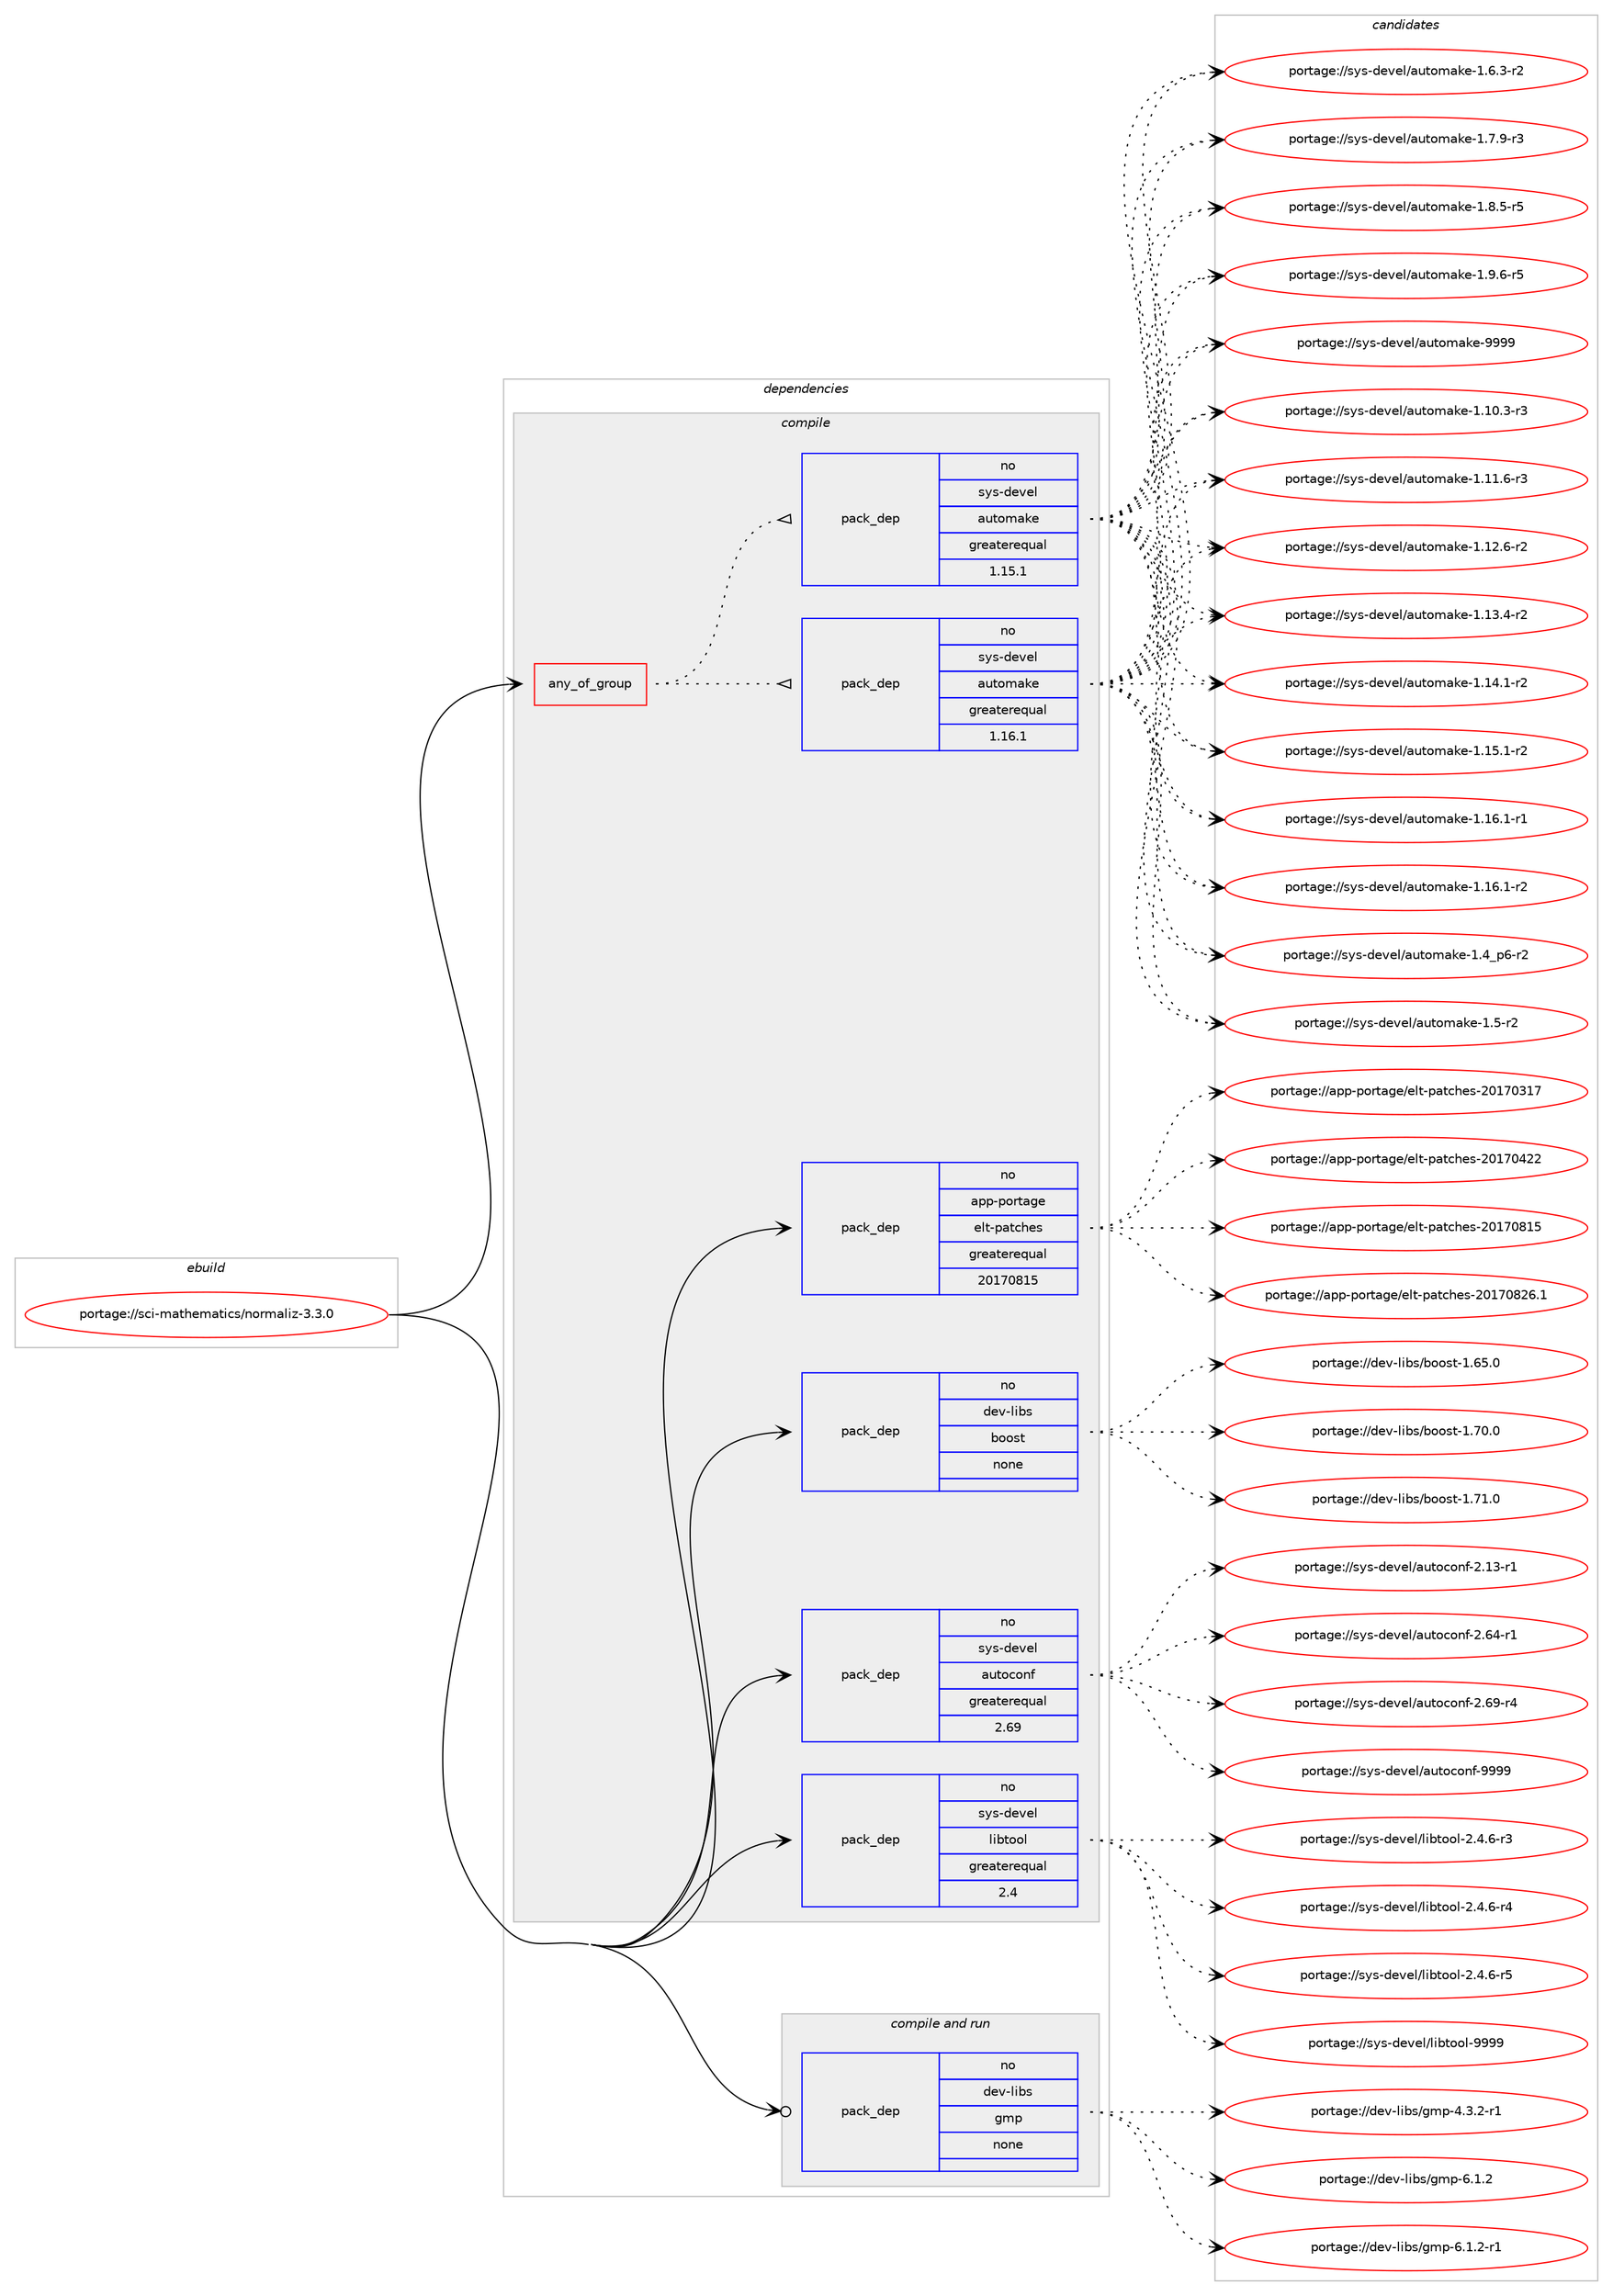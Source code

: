 digraph prolog {

# *************
# Graph options
# *************

newrank=true;
concentrate=true;
compound=true;
graph [rankdir=LR,fontname=Helvetica,fontsize=10,ranksep=1.5];#, ranksep=2.5, nodesep=0.2];
edge  [arrowhead=vee];
node  [fontname=Helvetica,fontsize=10];

# **********
# The ebuild
# **********

subgraph cluster_leftcol {
color=gray;
rank=same;
label=<<i>ebuild</i>>;
id [label="portage://sci-mathematics/normaliz-3.3.0", color=red, width=4, href="../sci-mathematics/normaliz-3.3.0.svg"];
}

# ****************
# The dependencies
# ****************

subgraph cluster_midcol {
color=gray;
label=<<i>dependencies</i>>;
subgraph cluster_compile {
fillcolor="#eeeeee";
style=filled;
label=<<i>compile</i>>;
subgraph any6507 {
dependency394680 [label=<<TABLE BORDER="0" CELLBORDER="1" CELLSPACING="0" CELLPADDING="4"><TR><TD CELLPADDING="10">any_of_group</TD></TR></TABLE>>, shape=none, color=red];subgraph pack290283 {
dependency394681 [label=<<TABLE BORDER="0" CELLBORDER="1" CELLSPACING="0" CELLPADDING="4" WIDTH="220"><TR><TD ROWSPAN="6" CELLPADDING="30">pack_dep</TD></TR><TR><TD WIDTH="110">no</TD></TR><TR><TD>sys-devel</TD></TR><TR><TD>automake</TD></TR><TR><TD>greaterequal</TD></TR><TR><TD>1.16.1</TD></TR></TABLE>>, shape=none, color=blue];
}
dependency394680:e -> dependency394681:w [weight=20,style="dotted",arrowhead="oinv"];
subgraph pack290284 {
dependency394682 [label=<<TABLE BORDER="0" CELLBORDER="1" CELLSPACING="0" CELLPADDING="4" WIDTH="220"><TR><TD ROWSPAN="6" CELLPADDING="30">pack_dep</TD></TR><TR><TD WIDTH="110">no</TD></TR><TR><TD>sys-devel</TD></TR><TR><TD>automake</TD></TR><TR><TD>greaterequal</TD></TR><TR><TD>1.15.1</TD></TR></TABLE>>, shape=none, color=blue];
}
dependency394680:e -> dependency394682:w [weight=20,style="dotted",arrowhead="oinv"];
}
id:e -> dependency394680:w [weight=20,style="solid",arrowhead="vee"];
subgraph pack290285 {
dependency394683 [label=<<TABLE BORDER="0" CELLBORDER="1" CELLSPACING="0" CELLPADDING="4" WIDTH="220"><TR><TD ROWSPAN="6" CELLPADDING="30">pack_dep</TD></TR><TR><TD WIDTH="110">no</TD></TR><TR><TD>app-portage</TD></TR><TR><TD>elt-patches</TD></TR><TR><TD>greaterequal</TD></TR><TR><TD>20170815</TD></TR></TABLE>>, shape=none, color=blue];
}
id:e -> dependency394683:w [weight=20,style="solid",arrowhead="vee"];
subgraph pack290286 {
dependency394684 [label=<<TABLE BORDER="0" CELLBORDER="1" CELLSPACING="0" CELLPADDING="4" WIDTH="220"><TR><TD ROWSPAN="6" CELLPADDING="30">pack_dep</TD></TR><TR><TD WIDTH="110">no</TD></TR><TR><TD>dev-libs</TD></TR><TR><TD>boost</TD></TR><TR><TD>none</TD></TR><TR><TD></TD></TR></TABLE>>, shape=none, color=blue];
}
id:e -> dependency394684:w [weight=20,style="solid",arrowhead="vee"];
subgraph pack290287 {
dependency394685 [label=<<TABLE BORDER="0" CELLBORDER="1" CELLSPACING="0" CELLPADDING="4" WIDTH="220"><TR><TD ROWSPAN="6" CELLPADDING="30">pack_dep</TD></TR><TR><TD WIDTH="110">no</TD></TR><TR><TD>sys-devel</TD></TR><TR><TD>autoconf</TD></TR><TR><TD>greaterequal</TD></TR><TR><TD>2.69</TD></TR></TABLE>>, shape=none, color=blue];
}
id:e -> dependency394685:w [weight=20,style="solid",arrowhead="vee"];
subgraph pack290288 {
dependency394686 [label=<<TABLE BORDER="0" CELLBORDER="1" CELLSPACING="0" CELLPADDING="4" WIDTH="220"><TR><TD ROWSPAN="6" CELLPADDING="30">pack_dep</TD></TR><TR><TD WIDTH="110">no</TD></TR><TR><TD>sys-devel</TD></TR><TR><TD>libtool</TD></TR><TR><TD>greaterequal</TD></TR><TR><TD>2.4</TD></TR></TABLE>>, shape=none, color=blue];
}
id:e -> dependency394686:w [weight=20,style="solid",arrowhead="vee"];
}
subgraph cluster_compileandrun {
fillcolor="#eeeeee";
style=filled;
label=<<i>compile and run</i>>;
subgraph pack290289 {
dependency394687 [label=<<TABLE BORDER="0" CELLBORDER="1" CELLSPACING="0" CELLPADDING="4" WIDTH="220"><TR><TD ROWSPAN="6" CELLPADDING="30">pack_dep</TD></TR><TR><TD WIDTH="110">no</TD></TR><TR><TD>dev-libs</TD></TR><TR><TD>gmp</TD></TR><TR><TD>none</TD></TR><TR><TD></TD></TR></TABLE>>, shape=none, color=blue];
}
id:e -> dependency394687:w [weight=20,style="solid",arrowhead="odotvee"];
}
subgraph cluster_run {
fillcolor="#eeeeee";
style=filled;
label=<<i>run</i>>;
}
}

# **************
# The candidates
# **************

subgraph cluster_choices {
rank=same;
color=gray;
label=<<i>candidates</i>>;

subgraph choice290283 {
color=black;
nodesep=1;
choiceportage11512111545100101118101108479711711611110997107101454946494846514511451 [label="portage://sys-devel/automake-1.10.3-r3", color=red, width=4,href="../sys-devel/automake-1.10.3-r3.svg"];
choiceportage11512111545100101118101108479711711611110997107101454946494946544511451 [label="portage://sys-devel/automake-1.11.6-r3", color=red, width=4,href="../sys-devel/automake-1.11.6-r3.svg"];
choiceportage11512111545100101118101108479711711611110997107101454946495046544511450 [label="portage://sys-devel/automake-1.12.6-r2", color=red, width=4,href="../sys-devel/automake-1.12.6-r2.svg"];
choiceportage11512111545100101118101108479711711611110997107101454946495146524511450 [label="portage://sys-devel/automake-1.13.4-r2", color=red, width=4,href="../sys-devel/automake-1.13.4-r2.svg"];
choiceportage11512111545100101118101108479711711611110997107101454946495246494511450 [label="portage://sys-devel/automake-1.14.1-r2", color=red, width=4,href="../sys-devel/automake-1.14.1-r2.svg"];
choiceportage11512111545100101118101108479711711611110997107101454946495346494511450 [label="portage://sys-devel/automake-1.15.1-r2", color=red, width=4,href="../sys-devel/automake-1.15.1-r2.svg"];
choiceportage11512111545100101118101108479711711611110997107101454946495446494511449 [label="portage://sys-devel/automake-1.16.1-r1", color=red, width=4,href="../sys-devel/automake-1.16.1-r1.svg"];
choiceportage11512111545100101118101108479711711611110997107101454946495446494511450 [label="portage://sys-devel/automake-1.16.1-r2", color=red, width=4,href="../sys-devel/automake-1.16.1-r2.svg"];
choiceportage115121115451001011181011084797117116111109971071014549465295112544511450 [label="portage://sys-devel/automake-1.4_p6-r2", color=red, width=4,href="../sys-devel/automake-1.4_p6-r2.svg"];
choiceportage11512111545100101118101108479711711611110997107101454946534511450 [label="portage://sys-devel/automake-1.5-r2", color=red, width=4,href="../sys-devel/automake-1.5-r2.svg"];
choiceportage115121115451001011181011084797117116111109971071014549465446514511450 [label="portage://sys-devel/automake-1.6.3-r2", color=red, width=4,href="../sys-devel/automake-1.6.3-r2.svg"];
choiceportage115121115451001011181011084797117116111109971071014549465546574511451 [label="portage://sys-devel/automake-1.7.9-r3", color=red, width=4,href="../sys-devel/automake-1.7.9-r3.svg"];
choiceportage115121115451001011181011084797117116111109971071014549465646534511453 [label="portage://sys-devel/automake-1.8.5-r5", color=red, width=4,href="../sys-devel/automake-1.8.5-r5.svg"];
choiceportage115121115451001011181011084797117116111109971071014549465746544511453 [label="portage://sys-devel/automake-1.9.6-r5", color=red, width=4,href="../sys-devel/automake-1.9.6-r5.svg"];
choiceportage115121115451001011181011084797117116111109971071014557575757 [label="portage://sys-devel/automake-9999", color=red, width=4,href="../sys-devel/automake-9999.svg"];
dependency394681:e -> choiceportage11512111545100101118101108479711711611110997107101454946494846514511451:w [style=dotted,weight="100"];
dependency394681:e -> choiceportage11512111545100101118101108479711711611110997107101454946494946544511451:w [style=dotted,weight="100"];
dependency394681:e -> choiceportage11512111545100101118101108479711711611110997107101454946495046544511450:w [style=dotted,weight="100"];
dependency394681:e -> choiceportage11512111545100101118101108479711711611110997107101454946495146524511450:w [style=dotted,weight="100"];
dependency394681:e -> choiceportage11512111545100101118101108479711711611110997107101454946495246494511450:w [style=dotted,weight="100"];
dependency394681:e -> choiceportage11512111545100101118101108479711711611110997107101454946495346494511450:w [style=dotted,weight="100"];
dependency394681:e -> choiceportage11512111545100101118101108479711711611110997107101454946495446494511449:w [style=dotted,weight="100"];
dependency394681:e -> choiceportage11512111545100101118101108479711711611110997107101454946495446494511450:w [style=dotted,weight="100"];
dependency394681:e -> choiceportage115121115451001011181011084797117116111109971071014549465295112544511450:w [style=dotted,weight="100"];
dependency394681:e -> choiceportage11512111545100101118101108479711711611110997107101454946534511450:w [style=dotted,weight="100"];
dependency394681:e -> choiceportage115121115451001011181011084797117116111109971071014549465446514511450:w [style=dotted,weight="100"];
dependency394681:e -> choiceportage115121115451001011181011084797117116111109971071014549465546574511451:w [style=dotted,weight="100"];
dependency394681:e -> choiceportage115121115451001011181011084797117116111109971071014549465646534511453:w [style=dotted,weight="100"];
dependency394681:e -> choiceportage115121115451001011181011084797117116111109971071014549465746544511453:w [style=dotted,weight="100"];
dependency394681:e -> choiceportage115121115451001011181011084797117116111109971071014557575757:w [style=dotted,weight="100"];
}
subgraph choice290284 {
color=black;
nodesep=1;
choiceportage11512111545100101118101108479711711611110997107101454946494846514511451 [label="portage://sys-devel/automake-1.10.3-r3", color=red, width=4,href="../sys-devel/automake-1.10.3-r3.svg"];
choiceportage11512111545100101118101108479711711611110997107101454946494946544511451 [label="portage://sys-devel/automake-1.11.6-r3", color=red, width=4,href="../sys-devel/automake-1.11.6-r3.svg"];
choiceportage11512111545100101118101108479711711611110997107101454946495046544511450 [label="portage://sys-devel/automake-1.12.6-r2", color=red, width=4,href="../sys-devel/automake-1.12.6-r2.svg"];
choiceportage11512111545100101118101108479711711611110997107101454946495146524511450 [label="portage://sys-devel/automake-1.13.4-r2", color=red, width=4,href="../sys-devel/automake-1.13.4-r2.svg"];
choiceportage11512111545100101118101108479711711611110997107101454946495246494511450 [label="portage://sys-devel/automake-1.14.1-r2", color=red, width=4,href="../sys-devel/automake-1.14.1-r2.svg"];
choiceportage11512111545100101118101108479711711611110997107101454946495346494511450 [label="portage://sys-devel/automake-1.15.1-r2", color=red, width=4,href="../sys-devel/automake-1.15.1-r2.svg"];
choiceportage11512111545100101118101108479711711611110997107101454946495446494511449 [label="portage://sys-devel/automake-1.16.1-r1", color=red, width=4,href="../sys-devel/automake-1.16.1-r1.svg"];
choiceportage11512111545100101118101108479711711611110997107101454946495446494511450 [label="portage://sys-devel/automake-1.16.1-r2", color=red, width=4,href="../sys-devel/automake-1.16.1-r2.svg"];
choiceportage115121115451001011181011084797117116111109971071014549465295112544511450 [label="portage://sys-devel/automake-1.4_p6-r2", color=red, width=4,href="../sys-devel/automake-1.4_p6-r2.svg"];
choiceportage11512111545100101118101108479711711611110997107101454946534511450 [label="portage://sys-devel/automake-1.5-r2", color=red, width=4,href="../sys-devel/automake-1.5-r2.svg"];
choiceportage115121115451001011181011084797117116111109971071014549465446514511450 [label="portage://sys-devel/automake-1.6.3-r2", color=red, width=4,href="../sys-devel/automake-1.6.3-r2.svg"];
choiceportage115121115451001011181011084797117116111109971071014549465546574511451 [label="portage://sys-devel/automake-1.7.9-r3", color=red, width=4,href="../sys-devel/automake-1.7.9-r3.svg"];
choiceportage115121115451001011181011084797117116111109971071014549465646534511453 [label="portage://sys-devel/automake-1.8.5-r5", color=red, width=4,href="../sys-devel/automake-1.8.5-r5.svg"];
choiceportage115121115451001011181011084797117116111109971071014549465746544511453 [label="portage://sys-devel/automake-1.9.6-r5", color=red, width=4,href="../sys-devel/automake-1.9.6-r5.svg"];
choiceportage115121115451001011181011084797117116111109971071014557575757 [label="portage://sys-devel/automake-9999", color=red, width=4,href="../sys-devel/automake-9999.svg"];
dependency394682:e -> choiceportage11512111545100101118101108479711711611110997107101454946494846514511451:w [style=dotted,weight="100"];
dependency394682:e -> choiceportage11512111545100101118101108479711711611110997107101454946494946544511451:w [style=dotted,weight="100"];
dependency394682:e -> choiceportage11512111545100101118101108479711711611110997107101454946495046544511450:w [style=dotted,weight="100"];
dependency394682:e -> choiceportage11512111545100101118101108479711711611110997107101454946495146524511450:w [style=dotted,weight="100"];
dependency394682:e -> choiceportage11512111545100101118101108479711711611110997107101454946495246494511450:w [style=dotted,weight="100"];
dependency394682:e -> choiceportage11512111545100101118101108479711711611110997107101454946495346494511450:w [style=dotted,weight="100"];
dependency394682:e -> choiceportage11512111545100101118101108479711711611110997107101454946495446494511449:w [style=dotted,weight="100"];
dependency394682:e -> choiceportage11512111545100101118101108479711711611110997107101454946495446494511450:w [style=dotted,weight="100"];
dependency394682:e -> choiceportage115121115451001011181011084797117116111109971071014549465295112544511450:w [style=dotted,weight="100"];
dependency394682:e -> choiceportage11512111545100101118101108479711711611110997107101454946534511450:w [style=dotted,weight="100"];
dependency394682:e -> choiceportage115121115451001011181011084797117116111109971071014549465446514511450:w [style=dotted,weight="100"];
dependency394682:e -> choiceportage115121115451001011181011084797117116111109971071014549465546574511451:w [style=dotted,weight="100"];
dependency394682:e -> choiceportage115121115451001011181011084797117116111109971071014549465646534511453:w [style=dotted,weight="100"];
dependency394682:e -> choiceportage115121115451001011181011084797117116111109971071014549465746544511453:w [style=dotted,weight="100"];
dependency394682:e -> choiceportage115121115451001011181011084797117116111109971071014557575757:w [style=dotted,weight="100"];
}
subgraph choice290285 {
color=black;
nodesep=1;
choiceportage97112112451121111141169710310147101108116451129711699104101115455048495548514955 [label="portage://app-portage/elt-patches-20170317", color=red, width=4,href="../app-portage/elt-patches-20170317.svg"];
choiceportage97112112451121111141169710310147101108116451129711699104101115455048495548525050 [label="portage://app-portage/elt-patches-20170422", color=red, width=4,href="../app-portage/elt-patches-20170422.svg"];
choiceportage97112112451121111141169710310147101108116451129711699104101115455048495548564953 [label="portage://app-portage/elt-patches-20170815", color=red, width=4,href="../app-portage/elt-patches-20170815.svg"];
choiceportage971121124511211111411697103101471011081164511297116991041011154550484955485650544649 [label="portage://app-portage/elt-patches-20170826.1", color=red, width=4,href="../app-portage/elt-patches-20170826.1.svg"];
dependency394683:e -> choiceportage97112112451121111141169710310147101108116451129711699104101115455048495548514955:w [style=dotted,weight="100"];
dependency394683:e -> choiceportage97112112451121111141169710310147101108116451129711699104101115455048495548525050:w [style=dotted,weight="100"];
dependency394683:e -> choiceportage97112112451121111141169710310147101108116451129711699104101115455048495548564953:w [style=dotted,weight="100"];
dependency394683:e -> choiceportage971121124511211111411697103101471011081164511297116991041011154550484955485650544649:w [style=dotted,weight="100"];
}
subgraph choice290286 {
color=black;
nodesep=1;
choiceportage1001011184510810598115479811111111511645494654534648 [label="portage://dev-libs/boost-1.65.0", color=red, width=4,href="../dev-libs/boost-1.65.0.svg"];
choiceportage1001011184510810598115479811111111511645494655484648 [label="portage://dev-libs/boost-1.70.0", color=red, width=4,href="../dev-libs/boost-1.70.0.svg"];
choiceportage1001011184510810598115479811111111511645494655494648 [label="portage://dev-libs/boost-1.71.0", color=red, width=4,href="../dev-libs/boost-1.71.0.svg"];
dependency394684:e -> choiceportage1001011184510810598115479811111111511645494654534648:w [style=dotted,weight="100"];
dependency394684:e -> choiceportage1001011184510810598115479811111111511645494655484648:w [style=dotted,weight="100"];
dependency394684:e -> choiceportage1001011184510810598115479811111111511645494655494648:w [style=dotted,weight="100"];
}
subgraph choice290287 {
color=black;
nodesep=1;
choiceportage1151211154510010111810110847971171161119911111010245504649514511449 [label="portage://sys-devel/autoconf-2.13-r1", color=red, width=4,href="../sys-devel/autoconf-2.13-r1.svg"];
choiceportage1151211154510010111810110847971171161119911111010245504654524511449 [label="portage://sys-devel/autoconf-2.64-r1", color=red, width=4,href="../sys-devel/autoconf-2.64-r1.svg"];
choiceportage1151211154510010111810110847971171161119911111010245504654574511452 [label="portage://sys-devel/autoconf-2.69-r4", color=red, width=4,href="../sys-devel/autoconf-2.69-r4.svg"];
choiceportage115121115451001011181011084797117116111991111101024557575757 [label="portage://sys-devel/autoconf-9999", color=red, width=4,href="../sys-devel/autoconf-9999.svg"];
dependency394685:e -> choiceportage1151211154510010111810110847971171161119911111010245504649514511449:w [style=dotted,weight="100"];
dependency394685:e -> choiceportage1151211154510010111810110847971171161119911111010245504654524511449:w [style=dotted,weight="100"];
dependency394685:e -> choiceportage1151211154510010111810110847971171161119911111010245504654574511452:w [style=dotted,weight="100"];
dependency394685:e -> choiceportage115121115451001011181011084797117116111991111101024557575757:w [style=dotted,weight="100"];
}
subgraph choice290288 {
color=black;
nodesep=1;
choiceportage1151211154510010111810110847108105981161111111084550465246544511451 [label="portage://sys-devel/libtool-2.4.6-r3", color=red, width=4,href="../sys-devel/libtool-2.4.6-r3.svg"];
choiceportage1151211154510010111810110847108105981161111111084550465246544511452 [label="portage://sys-devel/libtool-2.4.6-r4", color=red, width=4,href="../sys-devel/libtool-2.4.6-r4.svg"];
choiceportage1151211154510010111810110847108105981161111111084550465246544511453 [label="portage://sys-devel/libtool-2.4.6-r5", color=red, width=4,href="../sys-devel/libtool-2.4.6-r5.svg"];
choiceportage1151211154510010111810110847108105981161111111084557575757 [label="portage://sys-devel/libtool-9999", color=red, width=4,href="../sys-devel/libtool-9999.svg"];
dependency394686:e -> choiceportage1151211154510010111810110847108105981161111111084550465246544511451:w [style=dotted,weight="100"];
dependency394686:e -> choiceportage1151211154510010111810110847108105981161111111084550465246544511452:w [style=dotted,weight="100"];
dependency394686:e -> choiceportage1151211154510010111810110847108105981161111111084550465246544511453:w [style=dotted,weight="100"];
dependency394686:e -> choiceportage1151211154510010111810110847108105981161111111084557575757:w [style=dotted,weight="100"];
}
subgraph choice290289 {
color=black;
nodesep=1;
choiceportage1001011184510810598115471031091124552465146504511449 [label="portage://dev-libs/gmp-4.3.2-r1", color=red, width=4,href="../dev-libs/gmp-4.3.2-r1.svg"];
choiceportage100101118451081059811547103109112455446494650 [label="portage://dev-libs/gmp-6.1.2", color=red, width=4,href="../dev-libs/gmp-6.1.2.svg"];
choiceportage1001011184510810598115471031091124554464946504511449 [label="portage://dev-libs/gmp-6.1.2-r1", color=red, width=4,href="../dev-libs/gmp-6.1.2-r1.svg"];
dependency394687:e -> choiceportage1001011184510810598115471031091124552465146504511449:w [style=dotted,weight="100"];
dependency394687:e -> choiceportage100101118451081059811547103109112455446494650:w [style=dotted,weight="100"];
dependency394687:e -> choiceportage1001011184510810598115471031091124554464946504511449:w [style=dotted,weight="100"];
}
}

}
